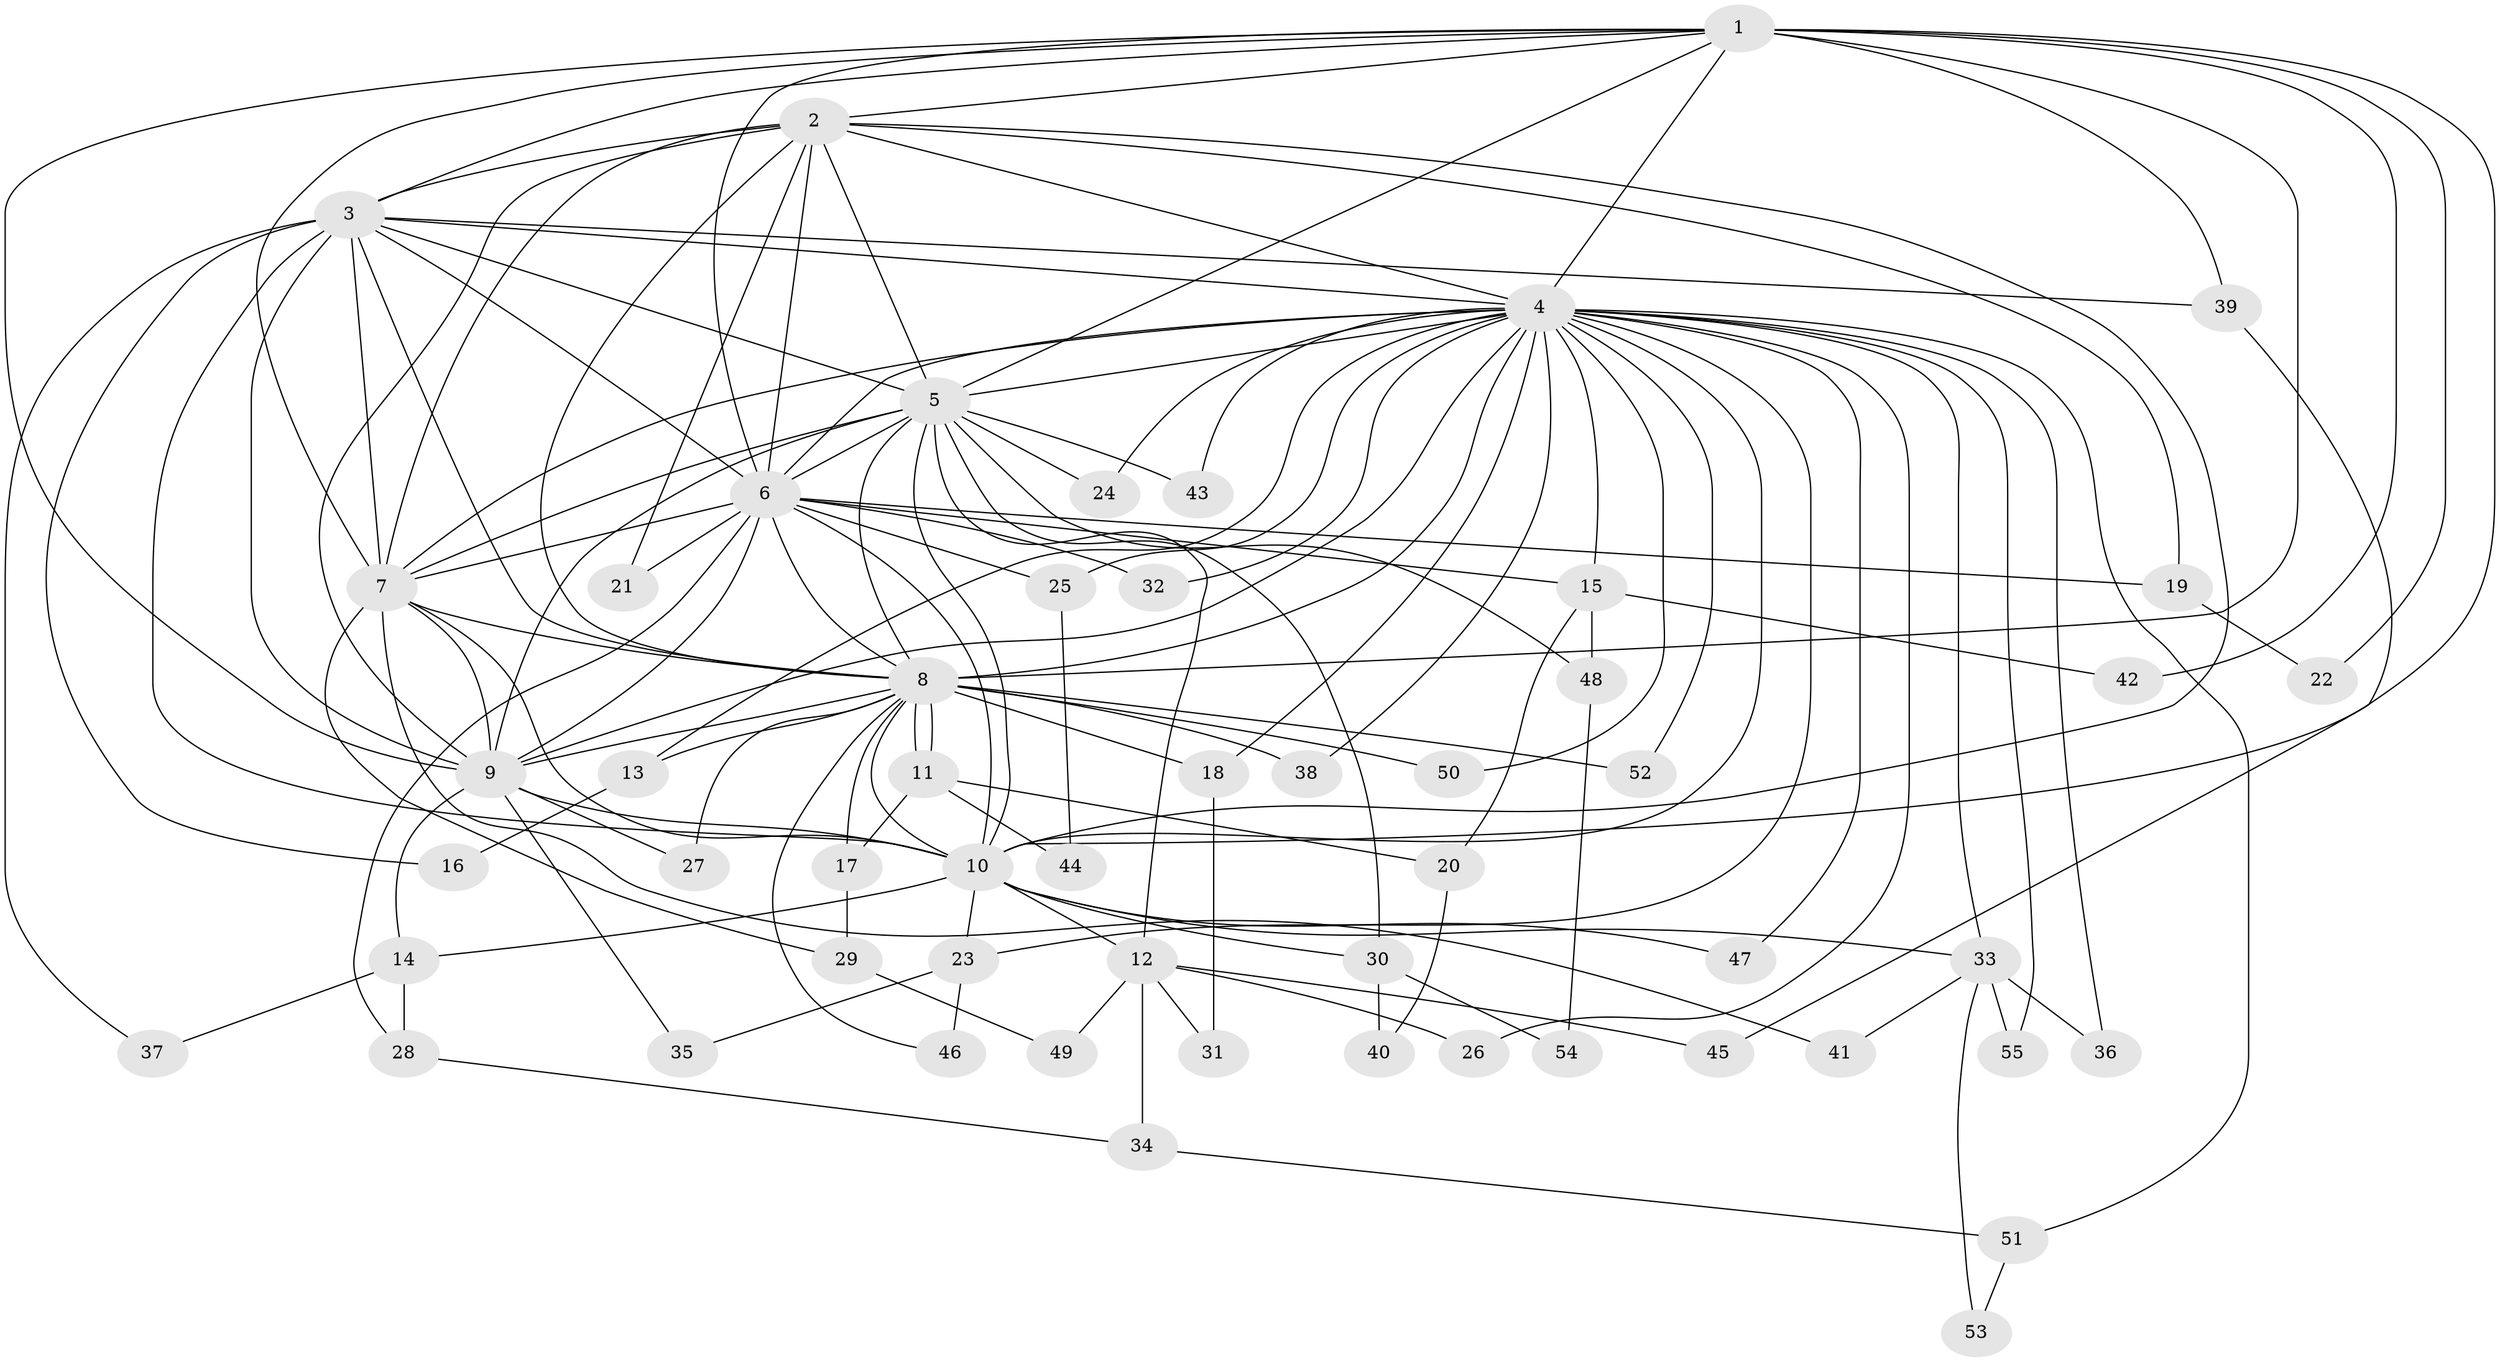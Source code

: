 // coarse degree distribution, {6: 0.07407407407407407, 10: 0.037037037037037035, 20: 0.037037037037037035, 7: 0.037037037037037035, 11: 0.037037037037037035, 8: 0.037037037037037035, 4: 0.07407407407407407, 2: 0.37037037037037035, 3: 0.14814814814814814, 1: 0.1111111111111111, 5: 0.037037037037037035}
// Generated by graph-tools (version 1.1) at 2025/17/03/04/25 18:17:22]
// undirected, 55 vertices, 135 edges
graph export_dot {
graph [start="1"]
  node [color=gray90,style=filled];
  1;
  2;
  3;
  4;
  5;
  6;
  7;
  8;
  9;
  10;
  11;
  12;
  13;
  14;
  15;
  16;
  17;
  18;
  19;
  20;
  21;
  22;
  23;
  24;
  25;
  26;
  27;
  28;
  29;
  30;
  31;
  32;
  33;
  34;
  35;
  36;
  37;
  38;
  39;
  40;
  41;
  42;
  43;
  44;
  45;
  46;
  47;
  48;
  49;
  50;
  51;
  52;
  53;
  54;
  55;
  1 -- 2;
  1 -- 3;
  1 -- 4;
  1 -- 5;
  1 -- 6;
  1 -- 7;
  1 -- 8;
  1 -- 9;
  1 -- 10;
  1 -- 22;
  1 -- 39;
  1 -- 42;
  2 -- 3;
  2 -- 4;
  2 -- 5;
  2 -- 6;
  2 -- 7;
  2 -- 8;
  2 -- 9;
  2 -- 10;
  2 -- 19;
  2 -- 21;
  3 -- 4;
  3 -- 5;
  3 -- 6;
  3 -- 7;
  3 -- 8;
  3 -- 9;
  3 -- 10;
  3 -- 16;
  3 -- 37;
  3 -- 39;
  4 -- 5;
  4 -- 6;
  4 -- 7;
  4 -- 8;
  4 -- 9;
  4 -- 10;
  4 -- 13;
  4 -- 15;
  4 -- 18;
  4 -- 23;
  4 -- 24;
  4 -- 25;
  4 -- 26;
  4 -- 32;
  4 -- 33;
  4 -- 36;
  4 -- 38;
  4 -- 43;
  4 -- 47;
  4 -- 50;
  4 -- 51;
  4 -- 52;
  4 -- 55;
  5 -- 6;
  5 -- 7;
  5 -- 8;
  5 -- 9;
  5 -- 10;
  5 -- 12;
  5 -- 24;
  5 -- 30;
  5 -- 43;
  5 -- 48;
  6 -- 7;
  6 -- 8;
  6 -- 9;
  6 -- 10;
  6 -- 15;
  6 -- 19;
  6 -- 21;
  6 -- 25;
  6 -- 28;
  6 -- 32;
  7 -- 8;
  7 -- 9;
  7 -- 10;
  7 -- 29;
  7 -- 41;
  8 -- 9;
  8 -- 10;
  8 -- 11;
  8 -- 11;
  8 -- 13;
  8 -- 17;
  8 -- 18;
  8 -- 27;
  8 -- 38;
  8 -- 46;
  8 -- 50;
  8 -- 52;
  9 -- 10;
  9 -- 14;
  9 -- 27;
  9 -- 35;
  10 -- 12;
  10 -- 14;
  10 -- 23;
  10 -- 30;
  10 -- 33;
  10 -- 47;
  11 -- 17;
  11 -- 20;
  11 -- 44;
  12 -- 26;
  12 -- 31;
  12 -- 34;
  12 -- 45;
  12 -- 49;
  13 -- 16;
  14 -- 28;
  14 -- 37;
  15 -- 20;
  15 -- 42;
  15 -- 48;
  17 -- 29;
  18 -- 31;
  19 -- 22;
  20 -- 40;
  23 -- 35;
  23 -- 46;
  25 -- 44;
  28 -- 34;
  29 -- 49;
  30 -- 40;
  30 -- 54;
  33 -- 36;
  33 -- 41;
  33 -- 53;
  33 -- 55;
  34 -- 51;
  39 -- 45;
  48 -- 54;
  51 -- 53;
}
